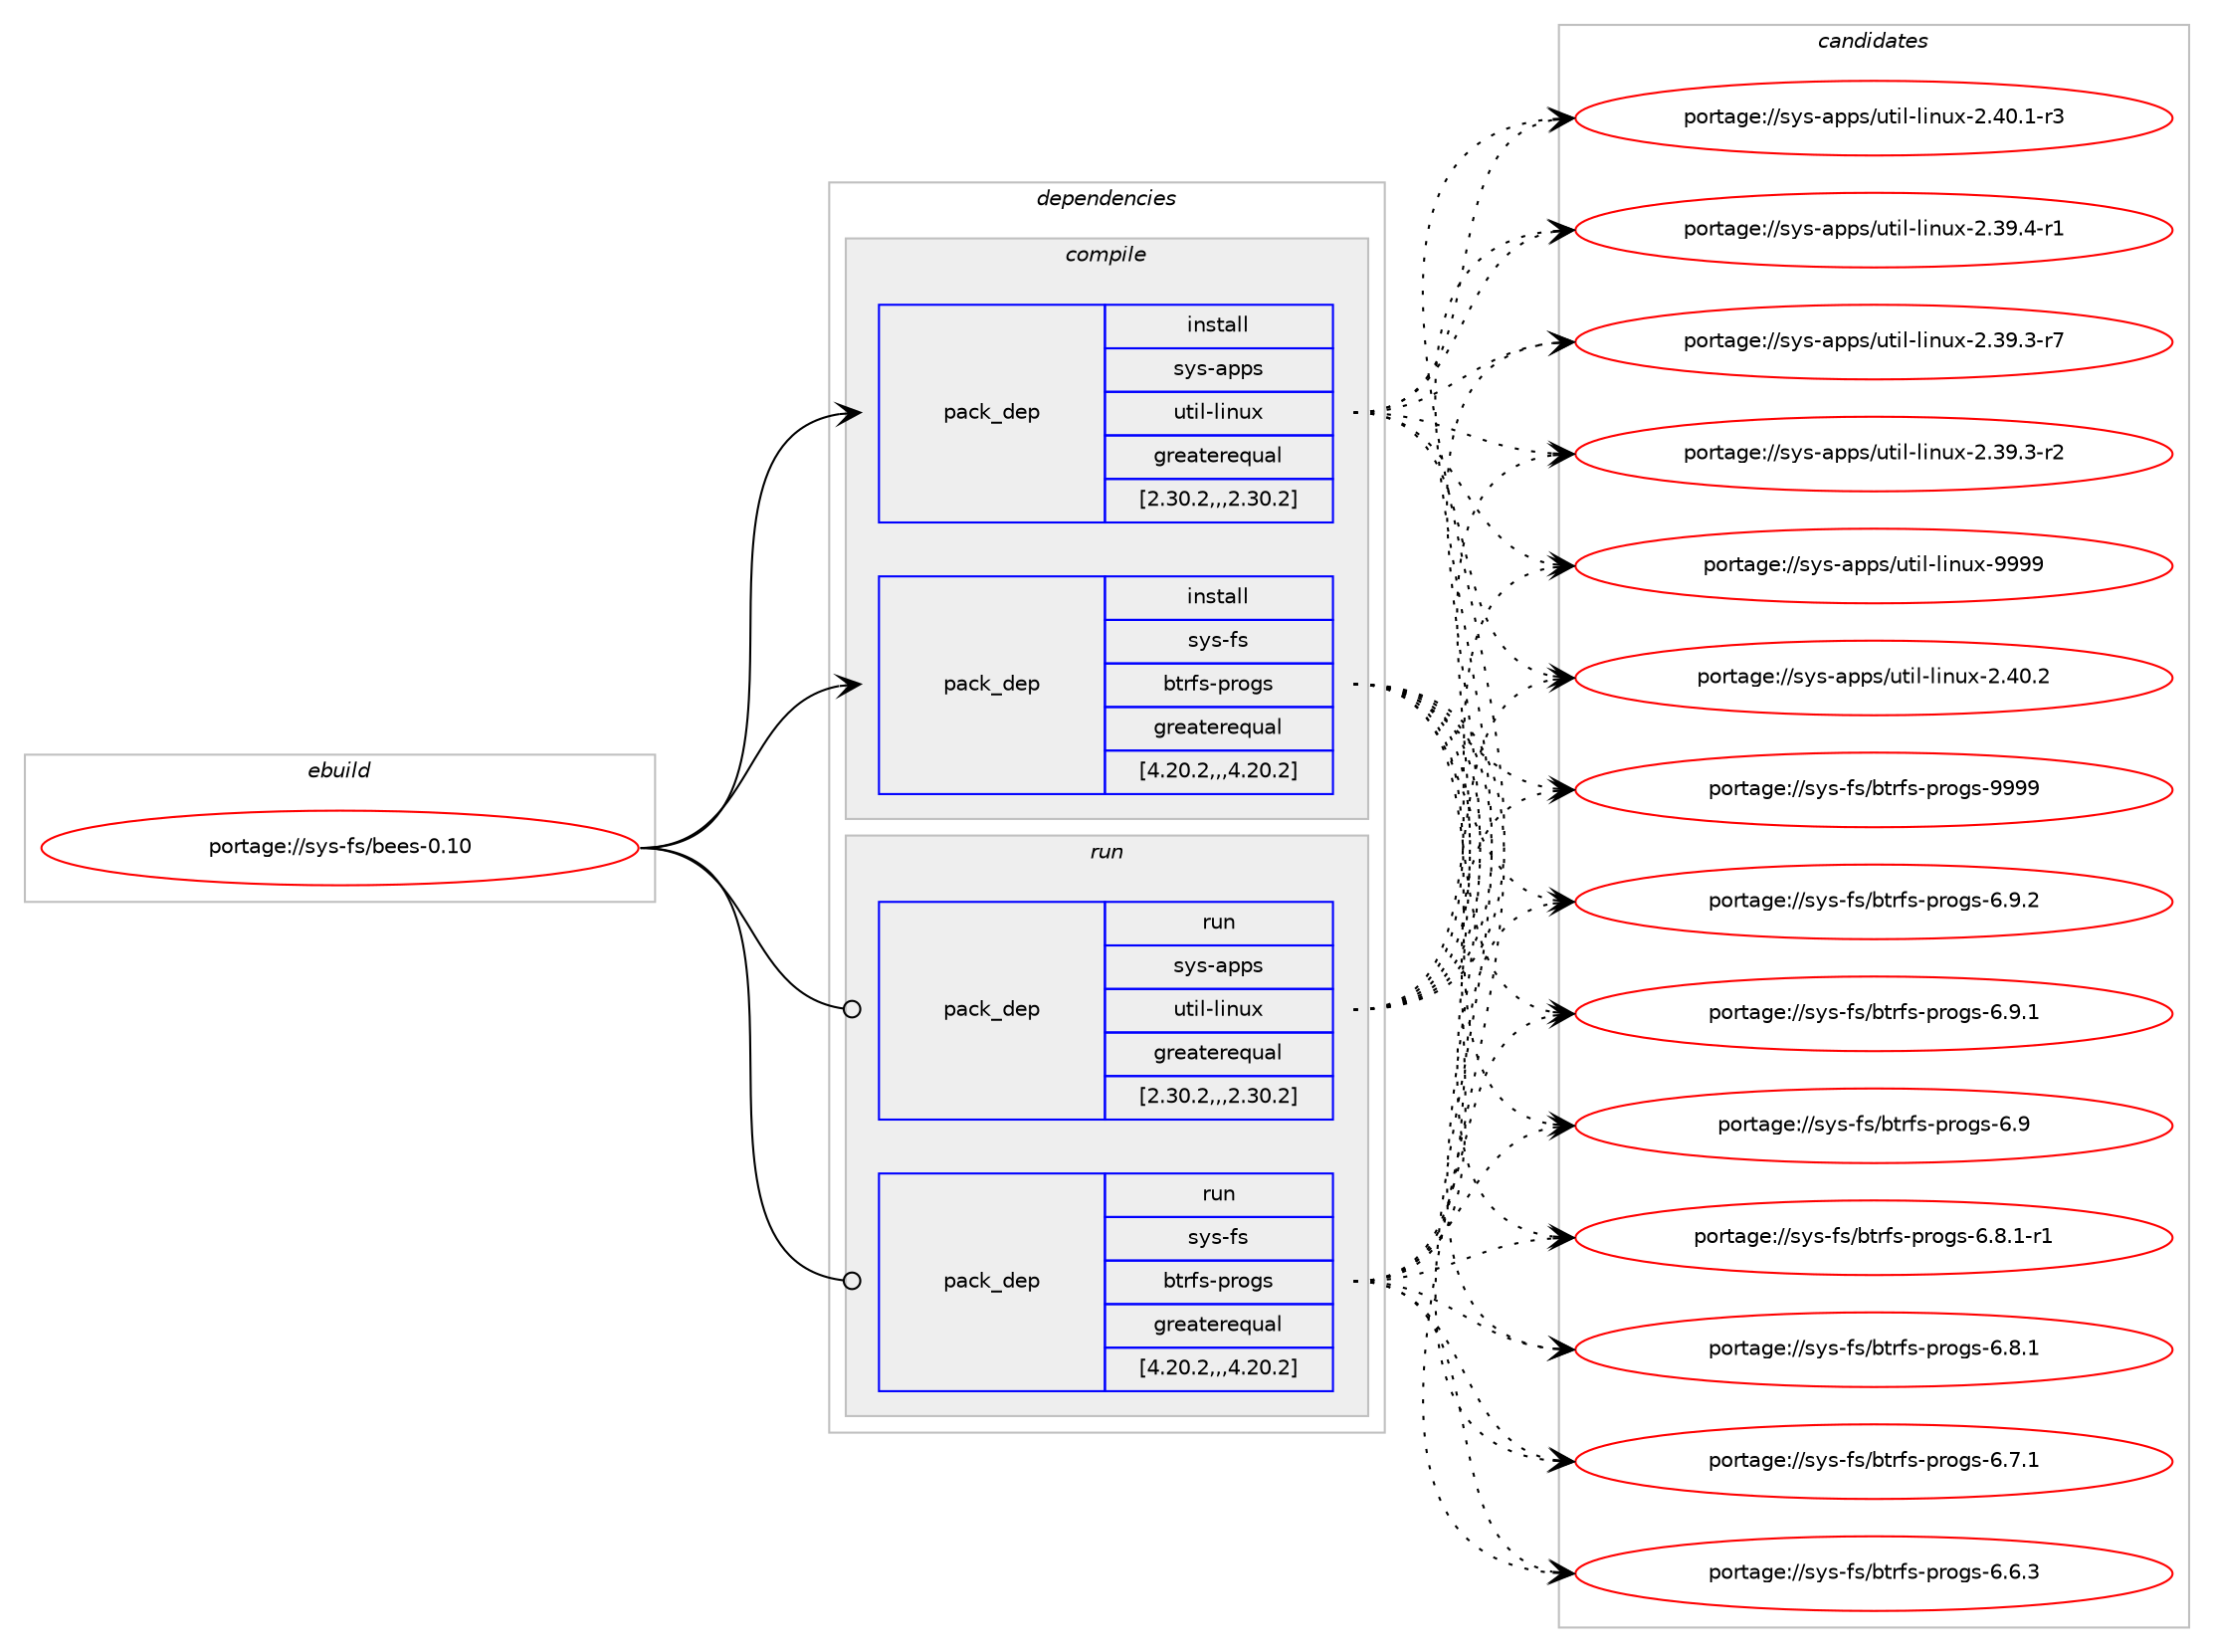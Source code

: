 digraph prolog {

# *************
# Graph options
# *************

newrank=true;
concentrate=true;
compound=true;
graph [rankdir=LR,fontname=Helvetica,fontsize=10,ranksep=1.5];#, ranksep=2.5, nodesep=0.2];
edge  [arrowhead=vee];
node  [fontname=Helvetica,fontsize=10];

# **********
# The ebuild
# **********

subgraph cluster_leftcol {
color=gray;
label=<<i>ebuild</i>>;
id [label="portage://sys-fs/bees-0.10", color=red, width=4, href="../sys-fs/bees-0.10.svg"];
}

# ****************
# The dependencies
# ****************

subgraph cluster_midcol {
color=gray;
label=<<i>dependencies</i>>;
subgraph cluster_compile {
fillcolor="#eeeeee";
style=filled;
label=<<i>compile</i>>;
subgraph pack316579 {
dependency435456 [label=<<TABLE BORDER="0" CELLBORDER="1" CELLSPACING="0" CELLPADDING="4" WIDTH="220"><TR><TD ROWSPAN="6" CELLPADDING="30">pack_dep</TD></TR><TR><TD WIDTH="110">install</TD></TR><TR><TD>sys-apps</TD></TR><TR><TD>util-linux</TD></TR><TR><TD>greaterequal</TD></TR><TR><TD>[2.30.2,,,2.30.2]</TD></TR></TABLE>>, shape=none, color=blue];
}
id:e -> dependency435456:w [weight=20,style="solid",arrowhead="vee"];
subgraph pack316580 {
dependency435457 [label=<<TABLE BORDER="0" CELLBORDER="1" CELLSPACING="0" CELLPADDING="4" WIDTH="220"><TR><TD ROWSPAN="6" CELLPADDING="30">pack_dep</TD></TR><TR><TD WIDTH="110">install</TD></TR><TR><TD>sys-fs</TD></TR><TR><TD>btrfs-progs</TD></TR><TR><TD>greaterequal</TD></TR><TR><TD>[4.20.2,,,4.20.2]</TD></TR></TABLE>>, shape=none, color=blue];
}
id:e -> dependency435457:w [weight=20,style="solid",arrowhead="vee"];
}
subgraph cluster_compileandrun {
fillcolor="#eeeeee";
style=filled;
label=<<i>compile and run</i>>;
}
subgraph cluster_run {
fillcolor="#eeeeee";
style=filled;
label=<<i>run</i>>;
subgraph pack316581 {
dependency435458 [label=<<TABLE BORDER="0" CELLBORDER="1" CELLSPACING="0" CELLPADDING="4" WIDTH="220"><TR><TD ROWSPAN="6" CELLPADDING="30">pack_dep</TD></TR><TR><TD WIDTH="110">run</TD></TR><TR><TD>sys-apps</TD></TR><TR><TD>util-linux</TD></TR><TR><TD>greaterequal</TD></TR><TR><TD>[2.30.2,,,2.30.2]</TD></TR></TABLE>>, shape=none, color=blue];
}
id:e -> dependency435458:w [weight=20,style="solid",arrowhead="odot"];
subgraph pack316582 {
dependency435459 [label=<<TABLE BORDER="0" CELLBORDER="1" CELLSPACING="0" CELLPADDING="4" WIDTH="220"><TR><TD ROWSPAN="6" CELLPADDING="30">pack_dep</TD></TR><TR><TD WIDTH="110">run</TD></TR><TR><TD>sys-fs</TD></TR><TR><TD>btrfs-progs</TD></TR><TR><TD>greaterequal</TD></TR><TR><TD>[4.20.2,,,4.20.2]</TD></TR></TABLE>>, shape=none, color=blue];
}
id:e -> dependency435459:w [weight=20,style="solid",arrowhead="odot"];
}
}

# **************
# The candidates
# **************

subgraph cluster_choices {
rank=same;
color=gray;
label=<<i>candidates</i>>;

subgraph choice316579 {
color=black;
nodesep=1;
choice115121115459711211211547117116105108451081051101171204557575757 [label="portage://sys-apps/util-linux-9999", color=red, width=4,href="../sys-apps/util-linux-9999.svg"];
choice1151211154597112112115471171161051084510810511011712045504652484650 [label="portage://sys-apps/util-linux-2.40.2", color=red, width=4,href="../sys-apps/util-linux-2.40.2.svg"];
choice11512111545971121121154711711610510845108105110117120455046524846494511451 [label="portage://sys-apps/util-linux-2.40.1-r3", color=red, width=4,href="../sys-apps/util-linux-2.40.1-r3.svg"];
choice11512111545971121121154711711610510845108105110117120455046515746524511449 [label="portage://sys-apps/util-linux-2.39.4-r1", color=red, width=4,href="../sys-apps/util-linux-2.39.4-r1.svg"];
choice11512111545971121121154711711610510845108105110117120455046515746514511455 [label="portage://sys-apps/util-linux-2.39.3-r7", color=red, width=4,href="../sys-apps/util-linux-2.39.3-r7.svg"];
choice11512111545971121121154711711610510845108105110117120455046515746514511450 [label="portage://sys-apps/util-linux-2.39.3-r2", color=red, width=4,href="../sys-apps/util-linux-2.39.3-r2.svg"];
dependency435456:e -> choice115121115459711211211547117116105108451081051101171204557575757:w [style=dotted,weight="100"];
dependency435456:e -> choice1151211154597112112115471171161051084510810511011712045504652484650:w [style=dotted,weight="100"];
dependency435456:e -> choice11512111545971121121154711711610510845108105110117120455046524846494511451:w [style=dotted,weight="100"];
dependency435456:e -> choice11512111545971121121154711711610510845108105110117120455046515746524511449:w [style=dotted,weight="100"];
dependency435456:e -> choice11512111545971121121154711711610510845108105110117120455046515746514511455:w [style=dotted,weight="100"];
dependency435456:e -> choice11512111545971121121154711711610510845108105110117120455046515746514511450:w [style=dotted,weight="100"];
}
subgraph choice316580 {
color=black;
nodesep=1;
choice115121115451021154798116114102115451121141111031154557575757 [label="portage://sys-fs/btrfs-progs-9999", color=red, width=4,href="../sys-fs/btrfs-progs-9999.svg"];
choice11512111545102115479811611410211545112114111103115455446574650 [label="portage://sys-fs/btrfs-progs-6.9.2", color=red, width=4,href="../sys-fs/btrfs-progs-6.9.2.svg"];
choice11512111545102115479811611410211545112114111103115455446574649 [label="portage://sys-fs/btrfs-progs-6.9.1", color=red, width=4,href="../sys-fs/btrfs-progs-6.9.1.svg"];
choice1151211154510211547981161141021154511211411110311545544657 [label="portage://sys-fs/btrfs-progs-6.9", color=red, width=4,href="../sys-fs/btrfs-progs-6.9.svg"];
choice115121115451021154798116114102115451121141111031154554465646494511449 [label="portage://sys-fs/btrfs-progs-6.8.1-r1", color=red, width=4,href="../sys-fs/btrfs-progs-6.8.1-r1.svg"];
choice11512111545102115479811611410211545112114111103115455446564649 [label="portage://sys-fs/btrfs-progs-6.8.1", color=red, width=4,href="../sys-fs/btrfs-progs-6.8.1.svg"];
choice11512111545102115479811611410211545112114111103115455446554649 [label="portage://sys-fs/btrfs-progs-6.7.1", color=red, width=4,href="../sys-fs/btrfs-progs-6.7.1.svg"];
choice11512111545102115479811611410211545112114111103115455446544651 [label="portage://sys-fs/btrfs-progs-6.6.3", color=red, width=4,href="../sys-fs/btrfs-progs-6.6.3.svg"];
dependency435457:e -> choice115121115451021154798116114102115451121141111031154557575757:w [style=dotted,weight="100"];
dependency435457:e -> choice11512111545102115479811611410211545112114111103115455446574650:w [style=dotted,weight="100"];
dependency435457:e -> choice11512111545102115479811611410211545112114111103115455446574649:w [style=dotted,weight="100"];
dependency435457:e -> choice1151211154510211547981161141021154511211411110311545544657:w [style=dotted,weight="100"];
dependency435457:e -> choice115121115451021154798116114102115451121141111031154554465646494511449:w [style=dotted,weight="100"];
dependency435457:e -> choice11512111545102115479811611410211545112114111103115455446564649:w [style=dotted,weight="100"];
dependency435457:e -> choice11512111545102115479811611410211545112114111103115455446554649:w [style=dotted,weight="100"];
dependency435457:e -> choice11512111545102115479811611410211545112114111103115455446544651:w [style=dotted,weight="100"];
}
subgraph choice316581 {
color=black;
nodesep=1;
choice115121115459711211211547117116105108451081051101171204557575757 [label="portage://sys-apps/util-linux-9999", color=red, width=4,href="../sys-apps/util-linux-9999.svg"];
choice1151211154597112112115471171161051084510810511011712045504652484650 [label="portage://sys-apps/util-linux-2.40.2", color=red, width=4,href="../sys-apps/util-linux-2.40.2.svg"];
choice11512111545971121121154711711610510845108105110117120455046524846494511451 [label="portage://sys-apps/util-linux-2.40.1-r3", color=red, width=4,href="../sys-apps/util-linux-2.40.1-r3.svg"];
choice11512111545971121121154711711610510845108105110117120455046515746524511449 [label="portage://sys-apps/util-linux-2.39.4-r1", color=red, width=4,href="../sys-apps/util-linux-2.39.4-r1.svg"];
choice11512111545971121121154711711610510845108105110117120455046515746514511455 [label="portage://sys-apps/util-linux-2.39.3-r7", color=red, width=4,href="../sys-apps/util-linux-2.39.3-r7.svg"];
choice11512111545971121121154711711610510845108105110117120455046515746514511450 [label="portage://sys-apps/util-linux-2.39.3-r2", color=red, width=4,href="../sys-apps/util-linux-2.39.3-r2.svg"];
dependency435458:e -> choice115121115459711211211547117116105108451081051101171204557575757:w [style=dotted,weight="100"];
dependency435458:e -> choice1151211154597112112115471171161051084510810511011712045504652484650:w [style=dotted,weight="100"];
dependency435458:e -> choice11512111545971121121154711711610510845108105110117120455046524846494511451:w [style=dotted,weight="100"];
dependency435458:e -> choice11512111545971121121154711711610510845108105110117120455046515746524511449:w [style=dotted,weight="100"];
dependency435458:e -> choice11512111545971121121154711711610510845108105110117120455046515746514511455:w [style=dotted,weight="100"];
dependency435458:e -> choice11512111545971121121154711711610510845108105110117120455046515746514511450:w [style=dotted,weight="100"];
}
subgraph choice316582 {
color=black;
nodesep=1;
choice115121115451021154798116114102115451121141111031154557575757 [label="portage://sys-fs/btrfs-progs-9999", color=red, width=4,href="../sys-fs/btrfs-progs-9999.svg"];
choice11512111545102115479811611410211545112114111103115455446574650 [label="portage://sys-fs/btrfs-progs-6.9.2", color=red, width=4,href="../sys-fs/btrfs-progs-6.9.2.svg"];
choice11512111545102115479811611410211545112114111103115455446574649 [label="portage://sys-fs/btrfs-progs-6.9.1", color=red, width=4,href="../sys-fs/btrfs-progs-6.9.1.svg"];
choice1151211154510211547981161141021154511211411110311545544657 [label="portage://sys-fs/btrfs-progs-6.9", color=red, width=4,href="../sys-fs/btrfs-progs-6.9.svg"];
choice115121115451021154798116114102115451121141111031154554465646494511449 [label="portage://sys-fs/btrfs-progs-6.8.1-r1", color=red, width=4,href="../sys-fs/btrfs-progs-6.8.1-r1.svg"];
choice11512111545102115479811611410211545112114111103115455446564649 [label="portage://sys-fs/btrfs-progs-6.8.1", color=red, width=4,href="../sys-fs/btrfs-progs-6.8.1.svg"];
choice11512111545102115479811611410211545112114111103115455446554649 [label="portage://sys-fs/btrfs-progs-6.7.1", color=red, width=4,href="../sys-fs/btrfs-progs-6.7.1.svg"];
choice11512111545102115479811611410211545112114111103115455446544651 [label="portage://sys-fs/btrfs-progs-6.6.3", color=red, width=4,href="../sys-fs/btrfs-progs-6.6.3.svg"];
dependency435459:e -> choice115121115451021154798116114102115451121141111031154557575757:w [style=dotted,weight="100"];
dependency435459:e -> choice11512111545102115479811611410211545112114111103115455446574650:w [style=dotted,weight="100"];
dependency435459:e -> choice11512111545102115479811611410211545112114111103115455446574649:w [style=dotted,weight="100"];
dependency435459:e -> choice1151211154510211547981161141021154511211411110311545544657:w [style=dotted,weight="100"];
dependency435459:e -> choice115121115451021154798116114102115451121141111031154554465646494511449:w [style=dotted,weight="100"];
dependency435459:e -> choice11512111545102115479811611410211545112114111103115455446564649:w [style=dotted,weight="100"];
dependency435459:e -> choice11512111545102115479811611410211545112114111103115455446554649:w [style=dotted,weight="100"];
dependency435459:e -> choice11512111545102115479811611410211545112114111103115455446544651:w [style=dotted,weight="100"];
}
}

}

